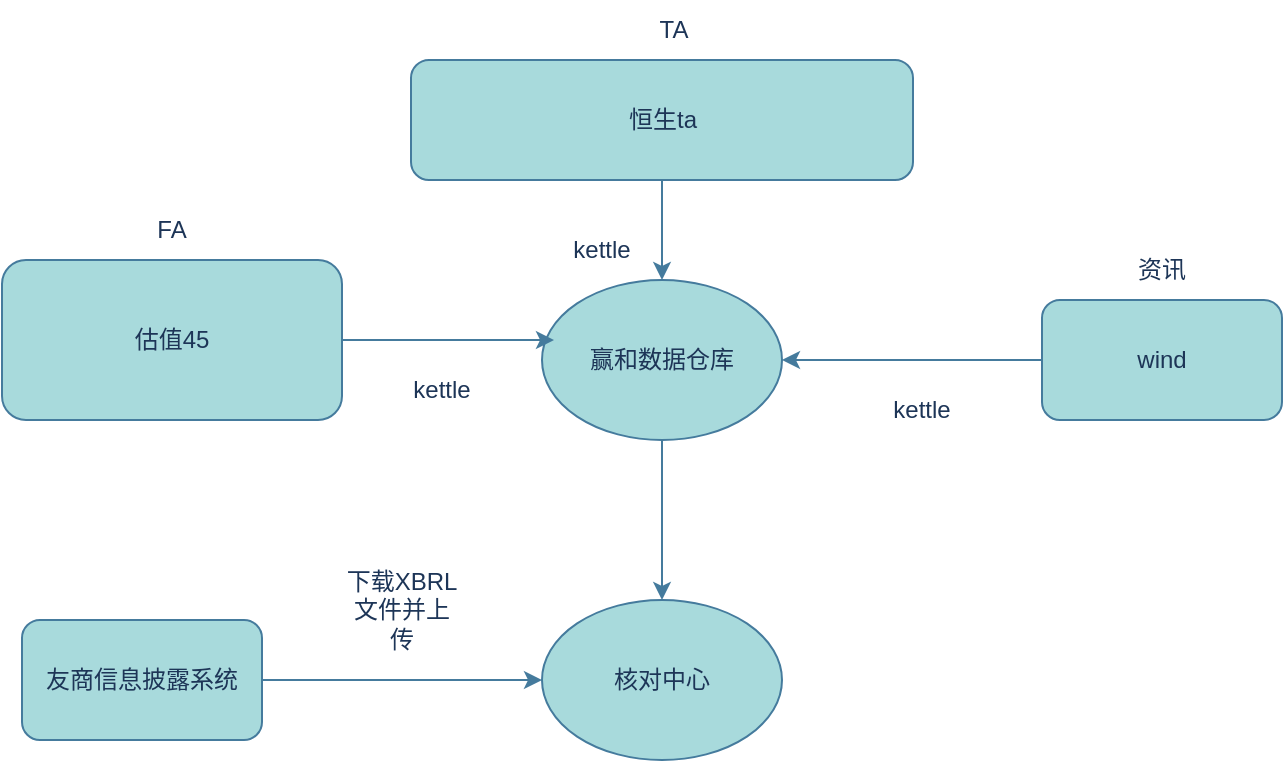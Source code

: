 <mxfile version="20.6.0" type="github">
  <diagram id="EjneijDu4RfCgKmYAjgn" name="第 1 页">
    <mxGraphModel dx="1422" dy="786" grid="1" gridSize="10" guides="1" tooltips="1" connect="1" arrows="1" fold="1" page="1" pageScale="1" pageWidth="827" pageHeight="1169" math="0" shadow="0">
      <root>
        <mxCell id="0" />
        <mxCell id="1" parent="0" />
        <mxCell id="2hzLlLim8qnXkPnjoGoZ-21" style="edgeStyle=orthogonalEdgeStyle;rounded=0;orthogonalLoop=1;jettySize=auto;html=1;labelBackgroundColor=#F1FAEE;strokeColor=#457B9D;fontColor=#1D3557;" parent="1" source="2hzLlLim8qnXkPnjoGoZ-1" target="2hzLlLim8qnXkPnjoGoZ-15" edge="1">
          <mxGeometry relative="1" as="geometry" />
        </mxCell>
        <mxCell id="2hzLlLim8qnXkPnjoGoZ-1" value="赢和数据仓库" style="ellipse;whiteSpace=wrap;html=1;fillColor=#A8DADC;strokeColor=#457B9D;fontColor=#1D3557;" parent="1" vertex="1">
          <mxGeometry x="340" y="270" width="120" height="80" as="geometry" />
        </mxCell>
        <mxCell id="2hzLlLim8qnXkPnjoGoZ-8" style="edgeStyle=orthogonalEdgeStyle;rounded=0;orthogonalLoop=1;jettySize=auto;html=1;labelBackgroundColor=#F1FAEE;strokeColor=#457B9D;fontColor=#1D3557;" parent="1" source="2hzLlLim8qnXkPnjoGoZ-2" target="2hzLlLim8qnXkPnjoGoZ-1" edge="1">
          <mxGeometry relative="1" as="geometry" />
        </mxCell>
        <mxCell id="2hzLlLim8qnXkPnjoGoZ-2" value="恒生ta" style="rounded=1;whiteSpace=wrap;html=1;fillColor=#A8DADC;strokeColor=#457B9D;fontColor=#1D3557;" parent="1" vertex="1">
          <mxGeometry x="274.5" y="160" width="251" height="60" as="geometry" />
        </mxCell>
        <mxCell id="2hzLlLim8qnXkPnjoGoZ-9" style="edgeStyle=orthogonalEdgeStyle;rounded=0;orthogonalLoop=1;jettySize=auto;html=1;entryX=0.05;entryY=0.375;entryDx=0;entryDy=0;entryPerimeter=0;labelBackgroundColor=#F1FAEE;strokeColor=#457B9D;fontColor=#1D3557;" parent="1" source="2hzLlLim8qnXkPnjoGoZ-3" target="2hzLlLim8qnXkPnjoGoZ-1" edge="1">
          <mxGeometry relative="1" as="geometry" />
        </mxCell>
        <mxCell id="2hzLlLim8qnXkPnjoGoZ-3" value="估值45" style="rounded=1;whiteSpace=wrap;html=1;fillColor=#A8DADC;strokeColor=#457B9D;fontColor=#1D3557;" parent="1" vertex="1">
          <mxGeometry x="70" y="260" width="170" height="80" as="geometry" />
        </mxCell>
        <mxCell id="2hzLlLim8qnXkPnjoGoZ-11" style="edgeStyle=orthogonalEdgeStyle;rounded=0;orthogonalLoop=1;jettySize=auto;html=1;entryX=1;entryY=0.5;entryDx=0;entryDy=0;labelBackgroundColor=#F1FAEE;strokeColor=#457B9D;fontColor=#1D3557;" parent="1" source="2hzLlLim8qnXkPnjoGoZ-4" target="2hzLlLim8qnXkPnjoGoZ-1" edge="1">
          <mxGeometry relative="1" as="geometry">
            <mxPoint x="540" y="330" as="targetPoint" />
          </mxGeometry>
        </mxCell>
        <mxCell id="2hzLlLim8qnXkPnjoGoZ-4" value="wind" style="rounded=1;whiteSpace=wrap;html=1;fillColor=#A8DADC;strokeColor=#457B9D;fontColor=#1D3557;" parent="1" vertex="1">
          <mxGeometry x="590" y="280" width="120" height="60" as="geometry" />
        </mxCell>
        <mxCell id="2hzLlLim8qnXkPnjoGoZ-6" value="资讯" style="text;html=1;strokeColor=none;fillColor=none;align=center;verticalAlign=middle;whiteSpace=wrap;rounded=0;labelBackgroundColor=none;fontColor=#1D3557;" parent="1" vertex="1">
          <mxGeometry x="620" y="250" width="60" height="30" as="geometry" />
        </mxCell>
        <mxCell id="2hzLlLim8qnXkPnjoGoZ-7" value="FA" style="text;html=1;strokeColor=none;fillColor=none;align=center;verticalAlign=middle;whiteSpace=wrap;rounded=0;labelBackgroundColor=none;fontColor=#1D3557;" parent="1" vertex="1">
          <mxGeometry x="125" y="230" width="60" height="30" as="geometry" />
        </mxCell>
        <mxCell id="2hzLlLim8qnXkPnjoGoZ-12" value="kettle" style="text;html=1;strokeColor=none;fillColor=none;align=center;verticalAlign=middle;whiteSpace=wrap;rounded=0;labelBackgroundColor=none;fontColor=#1D3557;" parent="1" vertex="1">
          <mxGeometry x="340" y="240" width="60" height="30" as="geometry" />
        </mxCell>
        <mxCell id="2hzLlLim8qnXkPnjoGoZ-13" value="kettle" style="text;html=1;strokeColor=none;fillColor=none;align=center;verticalAlign=middle;whiteSpace=wrap;rounded=0;labelBackgroundColor=none;fontColor=#1D3557;" parent="1" vertex="1">
          <mxGeometry x="260" y="310" width="60" height="30" as="geometry" />
        </mxCell>
        <mxCell id="2hzLlLim8qnXkPnjoGoZ-14" value="kettle" style="text;html=1;strokeColor=none;fillColor=none;align=center;verticalAlign=middle;whiteSpace=wrap;rounded=0;labelBackgroundColor=none;fontColor=#1D3557;" parent="1" vertex="1">
          <mxGeometry x="500" y="320" width="60" height="30" as="geometry" />
        </mxCell>
        <mxCell id="2hzLlLim8qnXkPnjoGoZ-15" value="核对中心" style="ellipse;whiteSpace=wrap;html=1;labelBackgroundColor=none;fillColor=#A8DADC;strokeColor=#457B9D;fontColor=#1D3557;" parent="1" vertex="1">
          <mxGeometry x="340" y="430" width="120" height="80" as="geometry" />
        </mxCell>
        <mxCell id="2hzLlLim8qnXkPnjoGoZ-25" style="edgeStyle=orthogonalEdgeStyle;rounded=0;orthogonalLoop=1;jettySize=auto;html=1;labelBackgroundColor=#F1FAEE;strokeColor=#457B9D;fontColor=#1D3557;" parent="1" source="2hzLlLim8qnXkPnjoGoZ-17" target="2hzLlLim8qnXkPnjoGoZ-15" edge="1">
          <mxGeometry relative="1" as="geometry" />
        </mxCell>
        <mxCell id="2hzLlLim8qnXkPnjoGoZ-17" value="友商信息披露系统" style="rounded=1;whiteSpace=wrap;html=1;labelBackgroundColor=none;fillColor=#A8DADC;strokeColor=#457B9D;fontColor=#1D3557;" parent="1" vertex="1">
          <mxGeometry x="80" y="440" width="120" height="60" as="geometry" />
        </mxCell>
        <mxCell id="2hzLlLim8qnXkPnjoGoZ-26" value="下载XBRL文件并上传" style="text;html=1;strokeColor=none;fillColor=none;align=center;verticalAlign=middle;whiteSpace=wrap;rounded=0;labelBackgroundColor=none;fontColor=#1D3557;" parent="1" vertex="1">
          <mxGeometry x="240" y="420" width="60" height="30" as="geometry" />
        </mxCell>
        <mxCell id="2hzLlLim8qnXkPnjoGoZ-27" value="TA" style="text;html=1;strokeColor=none;fillColor=none;align=center;verticalAlign=middle;whiteSpace=wrap;rounded=0;labelBackgroundColor=#FFFFFF;fontColor=#1D3557;" parent="1" vertex="1">
          <mxGeometry x="376" y="130" width="60" height="30" as="geometry" />
        </mxCell>
      </root>
    </mxGraphModel>
  </diagram>
</mxfile>
